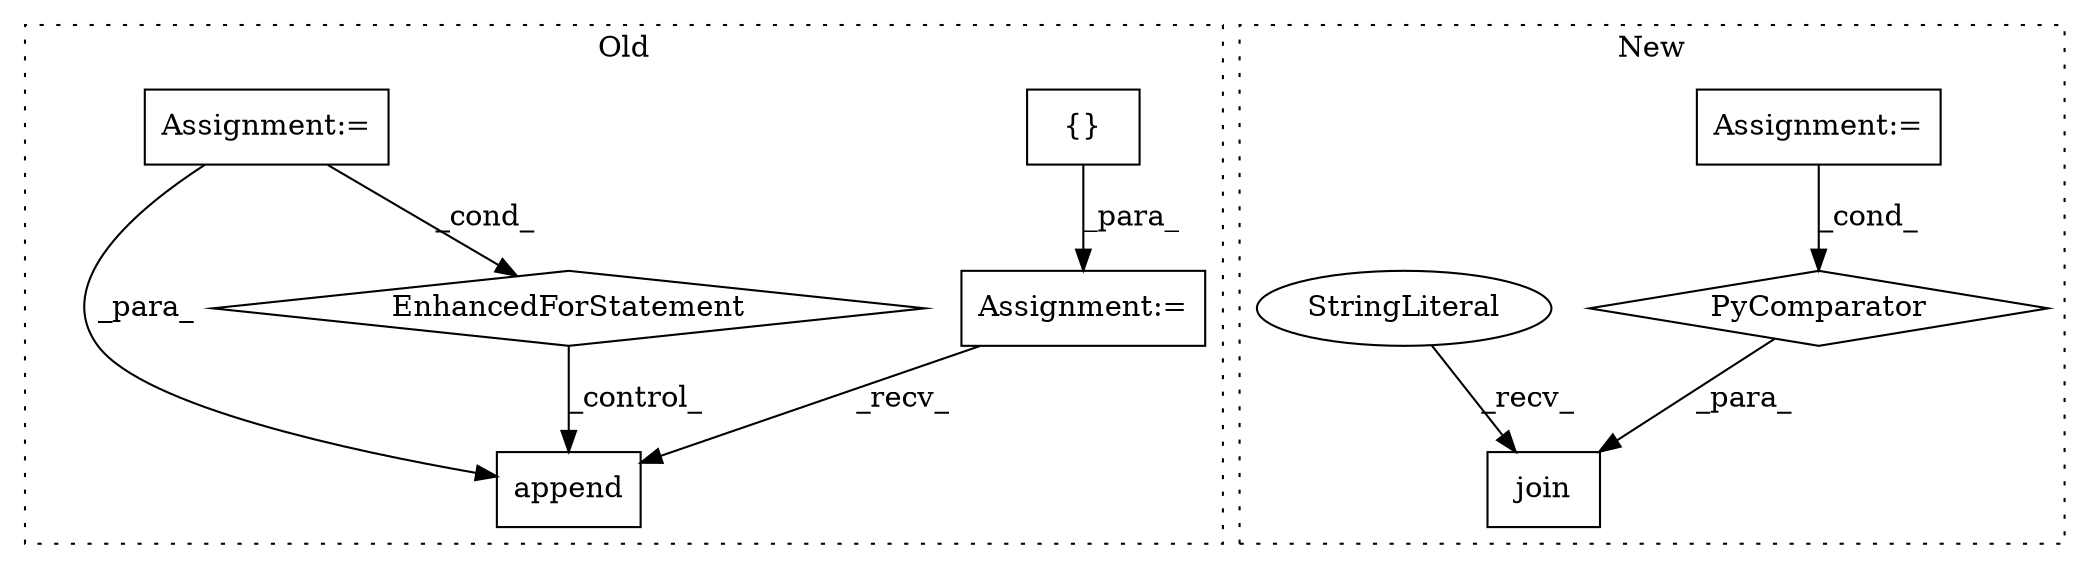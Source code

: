 digraph G {
subgraph cluster0 {
1 [label="append" a="32" s="3667,3677" l="7,1" shape="box"];
6 [label="EnhancedForStatement" a="70" s="3364,3447" l="53,2" shape="diamond"];
7 [label="{}" a="4" s="3356" l="2" shape="box"];
8 [label="Assignment:=" a="7" s="3343" l="1" shape="box"];
9 [label="Assignment:=" a="7" s="3364,3447" l="53,2" shape="box"];
label = "Old";
style="dotted";
}
subgraph cluster1 {
2 [label="join" a="32" s="3352,3457" l="14,-3" shape="box"];
3 [label="Assignment:=" a="7" s="3512" l="30" shape="box"];
4 [label="StringLiteral" a="45" s="3349" l="2" shape="ellipse"];
5 [label="PyComparator" a="113" s="3425" l="26" shape="diamond"];
label = "New";
style="dotted";
}
3 -> 5 [label="_cond_"];
4 -> 2 [label="_recv_"];
5 -> 2 [label="_para_"];
6 -> 1 [label="_control_"];
7 -> 8 [label="_para_"];
8 -> 1 [label="_recv_"];
9 -> 1 [label="_para_"];
9 -> 6 [label="_cond_"];
}